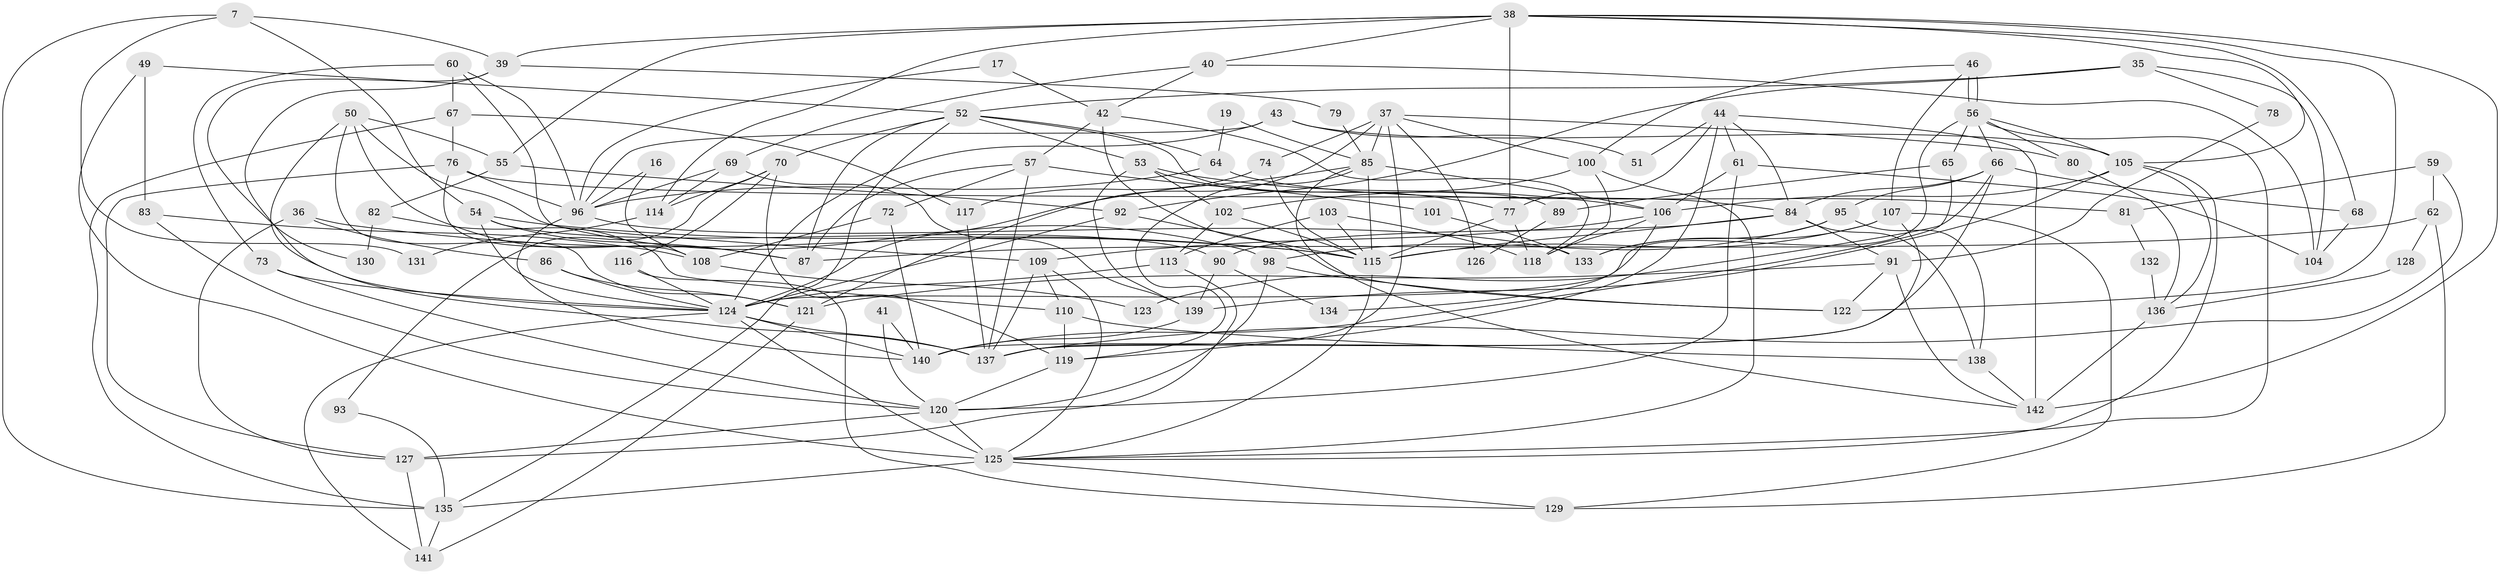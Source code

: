 // original degree distribution, {4: 0.2887323943661972, 2: 0.14788732394366197, 3: 0.23943661971830985, 6: 0.1056338028169014, 7: 0.04225352112676056, 5: 0.16901408450704225, 8: 0.007042253521126761}
// Generated by graph-tools (version 1.1) at 2025/53/03/04/25 21:53:34]
// undirected, 99 vertices, 222 edges
graph export_dot {
graph [start="1"]
  node [color=gray90,style=filled];
  7;
  16;
  17;
  19;
  35;
  36;
  37;
  38 [super="+24+21"];
  39;
  40;
  41;
  42 [super="+12"];
  43;
  44;
  46;
  49;
  50 [super="+13"];
  51;
  52 [super="+31"];
  53;
  54;
  55;
  56 [super="+5+30"];
  57;
  59;
  60;
  61;
  62;
  64;
  65;
  66;
  67 [super="+25"];
  68;
  69;
  70;
  72;
  73;
  74 [super="+11"];
  76;
  77 [super="+26"];
  78;
  79;
  80;
  81;
  82;
  83;
  84 [super="+10"];
  85 [super="+29"];
  86;
  87;
  89;
  90;
  91;
  92;
  93;
  95 [super="+33"];
  96 [super="+14+9"];
  98 [super="+27"];
  100;
  101;
  102 [super="+94"];
  103;
  104;
  105 [super="+34"];
  106 [super="+48"];
  107;
  108;
  109 [super="+28"];
  110;
  113;
  114;
  115 [super="+45+88"];
  116;
  117;
  118 [super="+71"];
  119 [super="+20"];
  120 [super="+3"];
  121 [super="+1"];
  122;
  123;
  124 [super="+112"];
  125 [super="+111"];
  126;
  127;
  128;
  129;
  130;
  131;
  132;
  133;
  134;
  135 [super="+15"];
  136;
  137 [super="+32+47+63"];
  138;
  139;
  140 [super="+75"];
  141;
  142 [super="+58"];
  7 -- 54;
  7 -- 135;
  7 -- 39;
  7 -- 131;
  16 -- 108;
  16 -- 96;
  17 -- 96;
  17 -- 42;
  19 -- 64;
  19 -- 85;
  35 -- 104;
  35 -- 78;
  35 -- 92;
  35 -- 52;
  36 -- 127;
  36 -- 115;
  36 -- 86;
  37 -- 80;
  37 -- 85 [weight=2];
  37 -- 100;
  37 -- 126;
  37 -- 137;
  37 -- 121;
  37 -- 74;
  38 -- 40;
  38 -- 68;
  38 -- 122;
  38 -- 114;
  38 -- 39;
  38 -- 142;
  38 -- 55;
  38 -- 105;
  38 -- 77;
  39 -- 79;
  39 -- 130;
  39 -- 124;
  40 -- 104;
  40 -- 69;
  40 -- 42;
  41 -- 120;
  41 -- 140;
  42 -- 57;
  42 -- 122;
  42 -- 118;
  43 -- 51;
  43 -- 96;
  43 -- 124;
  43 -- 105;
  44 -- 51;
  44 -- 61;
  44 -- 77;
  44 -- 142;
  44 -- 84;
  44 -- 119;
  46 -- 56 [weight=2];
  46 -- 56;
  46 -- 100;
  46 -- 107;
  49 -- 125;
  49 -- 83;
  49 -- 52;
  50 -- 87;
  50 -- 121;
  50 -- 55;
  50 -- 98;
  50 -- 137;
  52 -- 135;
  52 -- 64;
  52 -- 70;
  52 -- 53;
  52 -- 87;
  52 -- 89;
  53 -- 77;
  53 -- 102 [weight=2];
  53 -- 139;
  53 -- 106;
  54 -- 90;
  54 -- 87;
  54 -- 115;
  54 -- 124;
  55 -- 92;
  55 -- 82;
  56 -- 65;
  56 -- 125;
  56 -- 80;
  56 -- 66;
  56 -- 124;
  56 -- 105;
  57 -- 87;
  57 -- 72;
  57 -- 101;
  57 -- 137;
  59 -- 62;
  59 -- 81;
  59 -- 137;
  60 -- 109;
  60 -- 73;
  60 -- 67;
  60 -- 96;
  61 -- 104;
  61 -- 120;
  61 -- 106;
  62 -- 129;
  62 -- 87;
  62 -- 128;
  64 -- 81;
  64 -- 96;
  65 -- 140;
  65 -- 89;
  66 -- 84 [weight=2];
  66 -- 68;
  66 -- 123;
  66 -- 140;
  66 -- 95;
  67 -- 117 [weight=2];
  67 -- 76;
  67 -- 135;
  68 -- 104;
  69 -- 114;
  69 -- 139;
  69 -- 96;
  70 -- 116;
  70 -- 93;
  70 -- 114;
  70 -- 119;
  72 -- 108;
  72 -- 140;
  73 -- 124;
  73 -- 120;
  74 -- 115;
  74 -- 117;
  76 -- 127;
  76 -- 108;
  76 -- 84;
  76 -- 96;
  77 -- 115;
  77 -- 118;
  78 -- 91;
  79 -- 85;
  80 -- 136;
  81 -- 132;
  82 -- 110;
  82 -- 130;
  83 -- 108;
  83 -- 120;
  84 -- 138;
  84 -- 90;
  84 -- 91;
  84 -- 115;
  85 -- 106 [weight=2];
  85 -- 124 [weight=2];
  85 -- 142;
  85 -- 115;
  85 -- 119;
  86 -- 121;
  86 -- 124;
  89 -- 126;
  90 -- 139;
  90 -- 134;
  91 -- 121;
  91 -- 122;
  91 -- 142;
  92 -- 124;
  92 -- 115;
  93 -- 135;
  95 -- 138;
  95 -- 98;
  95 -- 133 [weight=2];
  96 -- 140;
  96 -- 133;
  98 -- 120;
  98 -- 122;
  100 -- 102;
  100 -- 125;
  100 -- 118;
  101 -- 133;
  102 -- 113;
  102 -- 115;
  103 -- 113;
  103 -- 115;
  103 -- 118;
  105 -- 136;
  105 -- 106 [weight=2];
  105 -- 139;
  105 -- 125;
  106 -- 118 [weight=2];
  106 -- 134;
  106 -- 109;
  107 -- 129;
  107 -- 133;
  107 -- 115;
  107 -- 137;
  108 -- 123;
  109 -- 110;
  109 -- 137;
  109 -- 125;
  110 -- 119;
  110 -- 138;
  113 -- 124;
  113 -- 127;
  114 -- 131;
  115 -- 125 [weight=2];
  116 -- 124;
  116 -- 129;
  117 -- 137 [weight=2];
  119 -- 120;
  120 -- 125;
  120 -- 127;
  121 -- 141;
  124 -- 140 [weight=2];
  124 -- 141;
  124 -- 125 [weight=3];
  124 -- 137 [weight=2];
  125 -- 129;
  125 -- 135 [weight=2];
  127 -- 141;
  128 -- 136;
  132 -- 136;
  135 -- 141;
  136 -- 142 [weight=2];
  138 -- 142;
  139 -- 140;
}
